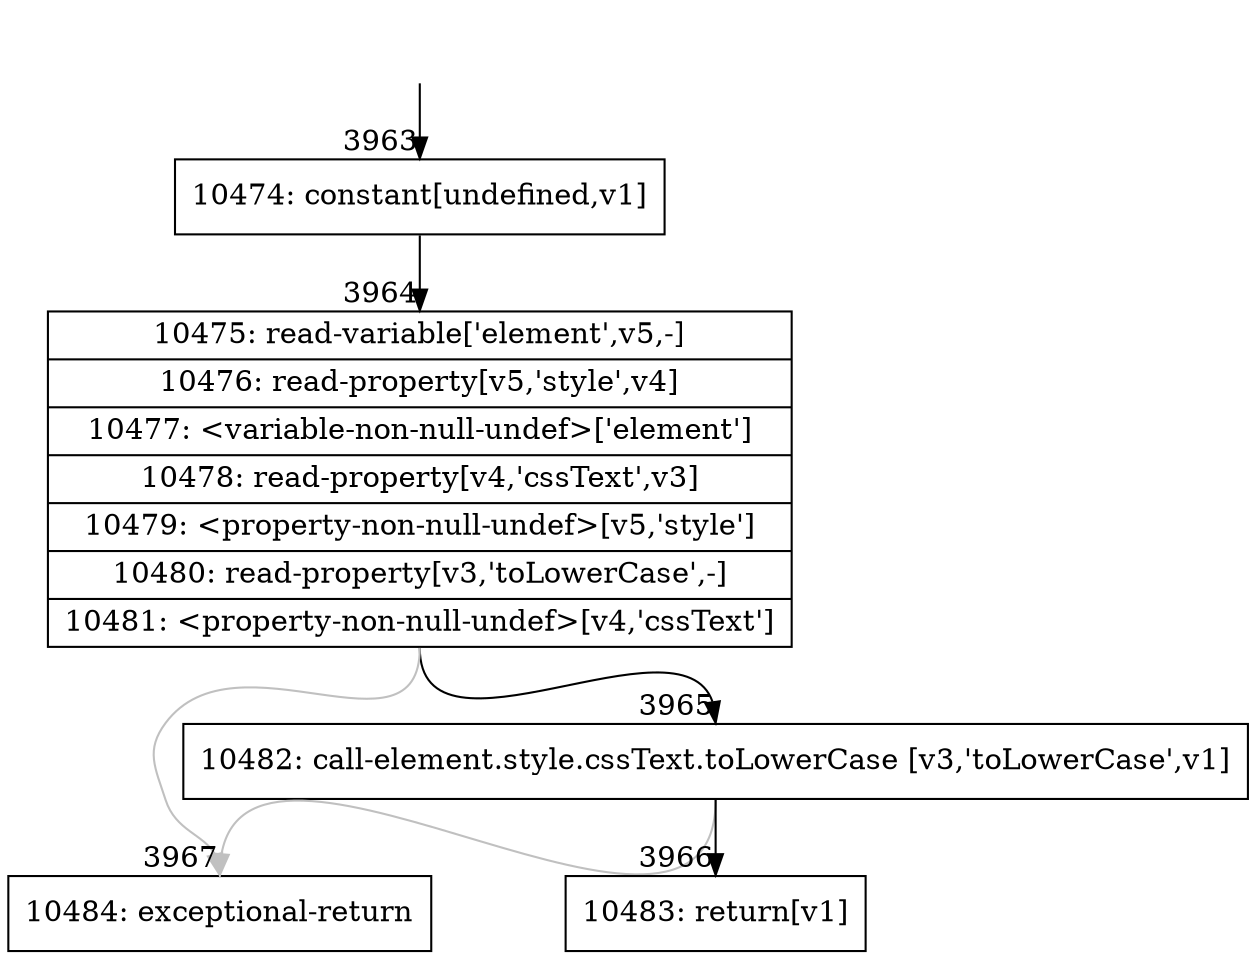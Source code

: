 digraph {
rankdir="TD"
BB_entry335[shape=none,label=""];
BB_entry335 -> BB3963 [tailport=s, headport=n, headlabel="    3963"]
BB3963 [shape=record label="{10474: constant[undefined,v1]}" ] 
BB3963 -> BB3964 [tailport=s, headport=n, headlabel="      3964"]
BB3964 [shape=record label="{10475: read-variable['element',v5,-]|10476: read-property[v5,'style',v4]|10477: \<variable-non-null-undef\>['element']|10478: read-property[v4,'cssText',v3]|10479: \<property-non-null-undef\>[v5,'style']|10480: read-property[v3,'toLowerCase',-]|10481: \<property-non-null-undef\>[v4,'cssText']}" ] 
BB3964 -> BB3965 [tailport=s, headport=n, headlabel="      3965"]
BB3964 -> BB3967 [tailport=s, headport=n, color=gray, headlabel="      3967"]
BB3965 [shape=record label="{10482: call-element.style.cssText.toLowerCase [v3,'toLowerCase',v1]}" ] 
BB3965 -> BB3966 [tailport=s, headport=n, headlabel="      3966"]
BB3965 -> BB3967 [tailport=s, headport=n, color=gray]
BB3966 [shape=record label="{10483: return[v1]}" ] 
BB3967 [shape=record label="{10484: exceptional-return}" ] 
//#$~ 2964
}
